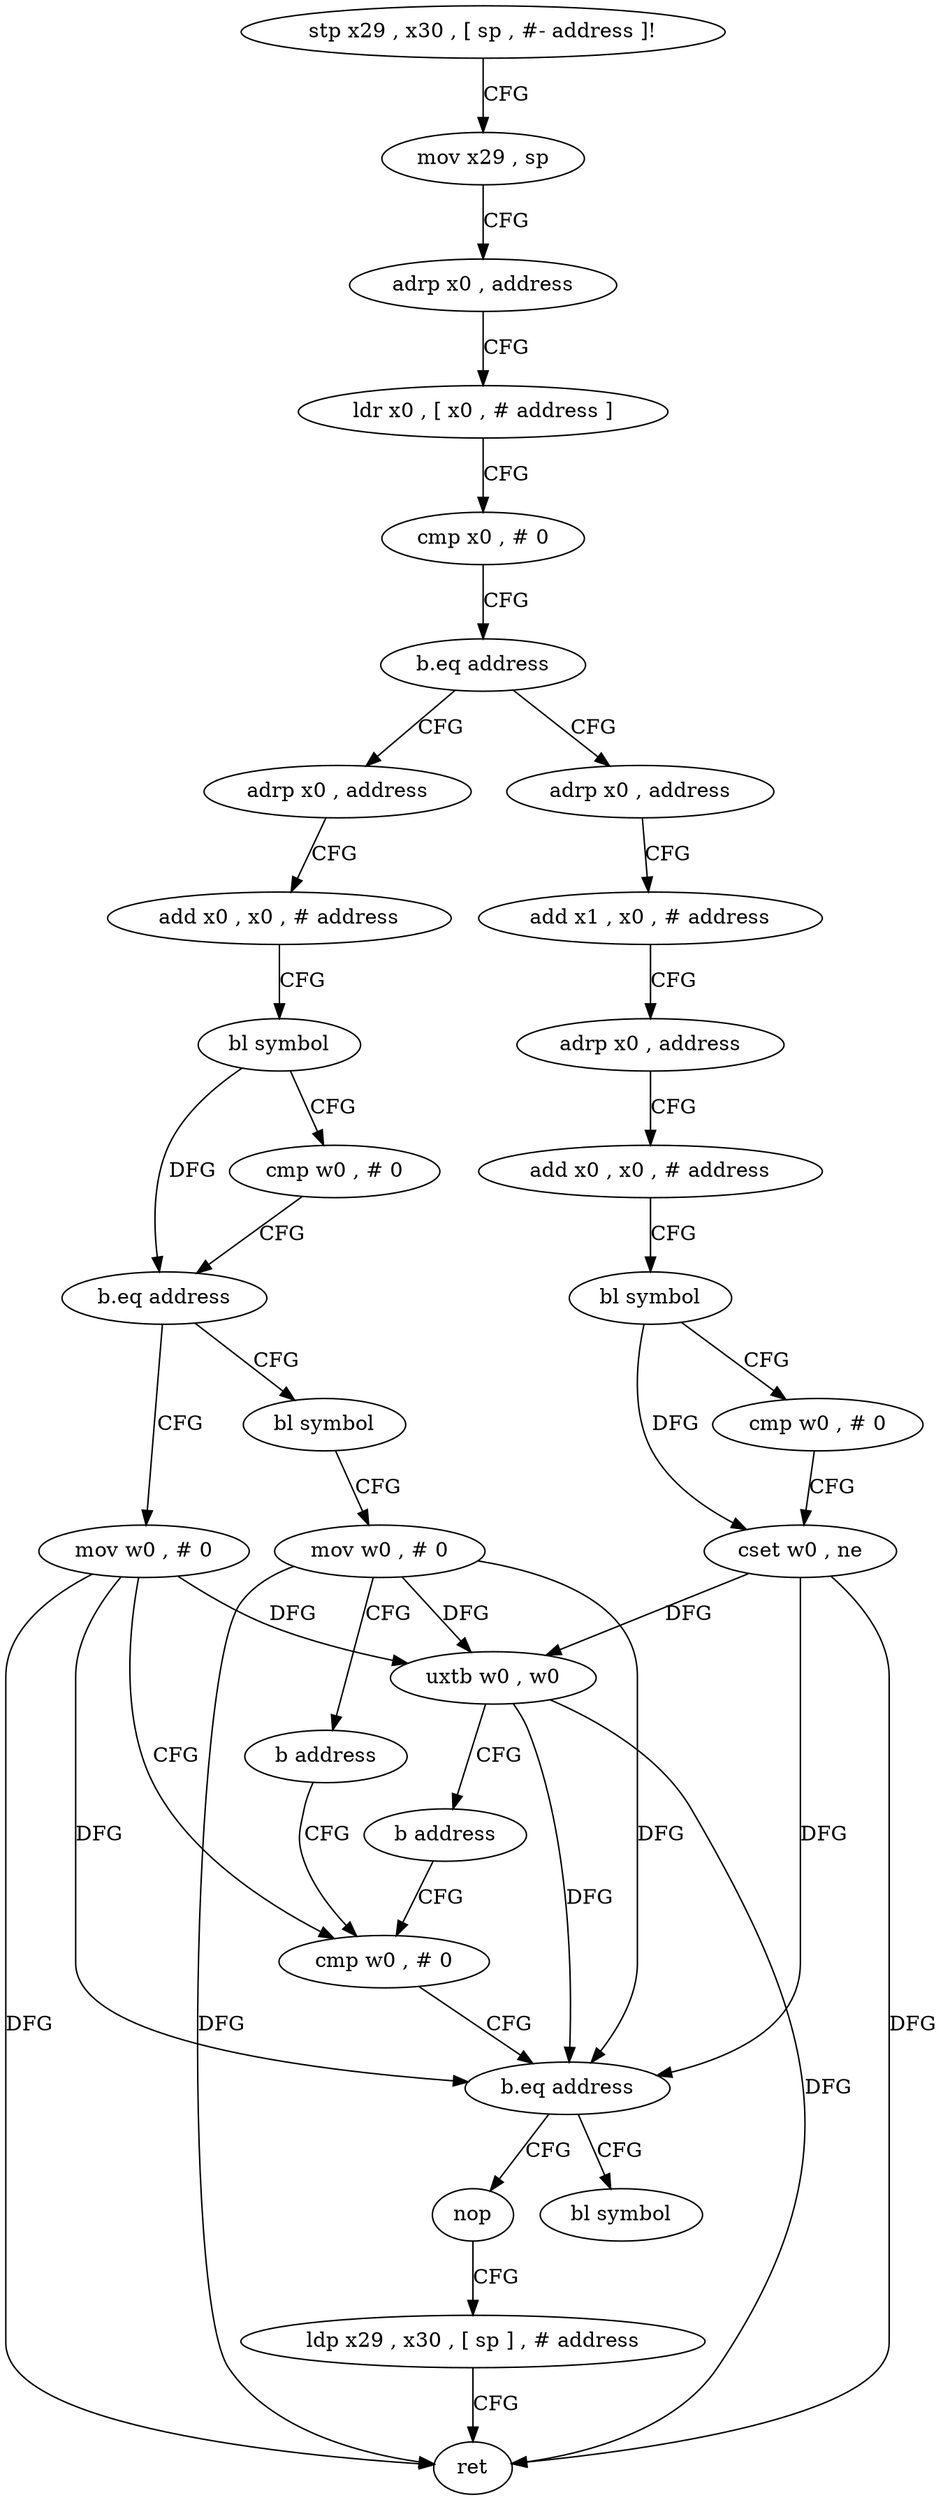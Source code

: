 digraph "func" {
"210604" [label = "stp x29 , x30 , [ sp , #- address ]!" ]
"210608" [label = "mov x29 , sp" ]
"210612" [label = "adrp x0 , address" ]
"210616" [label = "ldr x0 , [ x0 , # address ]" ]
"210620" [label = "cmp x0 , # 0" ]
"210624" [label = "b.eq address" ]
"210664" [label = "adrp x0 , address" ]
"210628" [label = "adrp x0 , address" ]
"210668" [label = "add x0 , x0 , # address" ]
"210672" [label = "bl symbol" ]
"210676" [label = "cmp w0 , # 0" ]
"210680" [label = "b.eq address" ]
"210696" [label = "mov w0 , # 0" ]
"210684" [label = "bl symbol" ]
"210632" [label = "add x1 , x0 , # address" ]
"210636" [label = "adrp x0 , address" ]
"210640" [label = "add x0 , x0 , # address" ]
"210644" [label = "bl symbol" ]
"210648" [label = "cmp w0 , # 0" ]
"210652" [label = "cset w0 , ne" ]
"210656" [label = "uxtb w0 , w0" ]
"210660" [label = "b address" ]
"210700" [label = "cmp w0 , # 0" ]
"210688" [label = "mov w0 , # 0" ]
"210692" [label = "b address" ]
"210704" [label = "b.eq address" ]
"210712" [label = "nop" ]
"210708" [label = "bl symbol" ]
"210716" [label = "ldp x29 , x30 , [ sp ] , # address" ]
"210720" [label = "ret" ]
"210604" -> "210608" [ label = "CFG" ]
"210608" -> "210612" [ label = "CFG" ]
"210612" -> "210616" [ label = "CFG" ]
"210616" -> "210620" [ label = "CFG" ]
"210620" -> "210624" [ label = "CFG" ]
"210624" -> "210664" [ label = "CFG" ]
"210624" -> "210628" [ label = "CFG" ]
"210664" -> "210668" [ label = "CFG" ]
"210628" -> "210632" [ label = "CFG" ]
"210668" -> "210672" [ label = "CFG" ]
"210672" -> "210676" [ label = "CFG" ]
"210672" -> "210680" [ label = "DFG" ]
"210676" -> "210680" [ label = "CFG" ]
"210680" -> "210696" [ label = "CFG" ]
"210680" -> "210684" [ label = "CFG" ]
"210696" -> "210700" [ label = "CFG" ]
"210696" -> "210704" [ label = "DFG" ]
"210696" -> "210656" [ label = "DFG" ]
"210696" -> "210720" [ label = "DFG" ]
"210684" -> "210688" [ label = "CFG" ]
"210632" -> "210636" [ label = "CFG" ]
"210636" -> "210640" [ label = "CFG" ]
"210640" -> "210644" [ label = "CFG" ]
"210644" -> "210648" [ label = "CFG" ]
"210644" -> "210652" [ label = "DFG" ]
"210648" -> "210652" [ label = "CFG" ]
"210652" -> "210656" [ label = "DFG" ]
"210652" -> "210704" [ label = "DFG" ]
"210652" -> "210720" [ label = "DFG" ]
"210656" -> "210660" [ label = "CFG" ]
"210656" -> "210704" [ label = "DFG" ]
"210656" -> "210720" [ label = "DFG" ]
"210660" -> "210700" [ label = "CFG" ]
"210700" -> "210704" [ label = "CFG" ]
"210688" -> "210692" [ label = "CFG" ]
"210688" -> "210704" [ label = "DFG" ]
"210688" -> "210656" [ label = "DFG" ]
"210688" -> "210720" [ label = "DFG" ]
"210692" -> "210700" [ label = "CFG" ]
"210704" -> "210712" [ label = "CFG" ]
"210704" -> "210708" [ label = "CFG" ]
"210712" -> "210716" [ label = "CFG" ]
"210716" -> "210720" [ label = "CFG" ]
}
